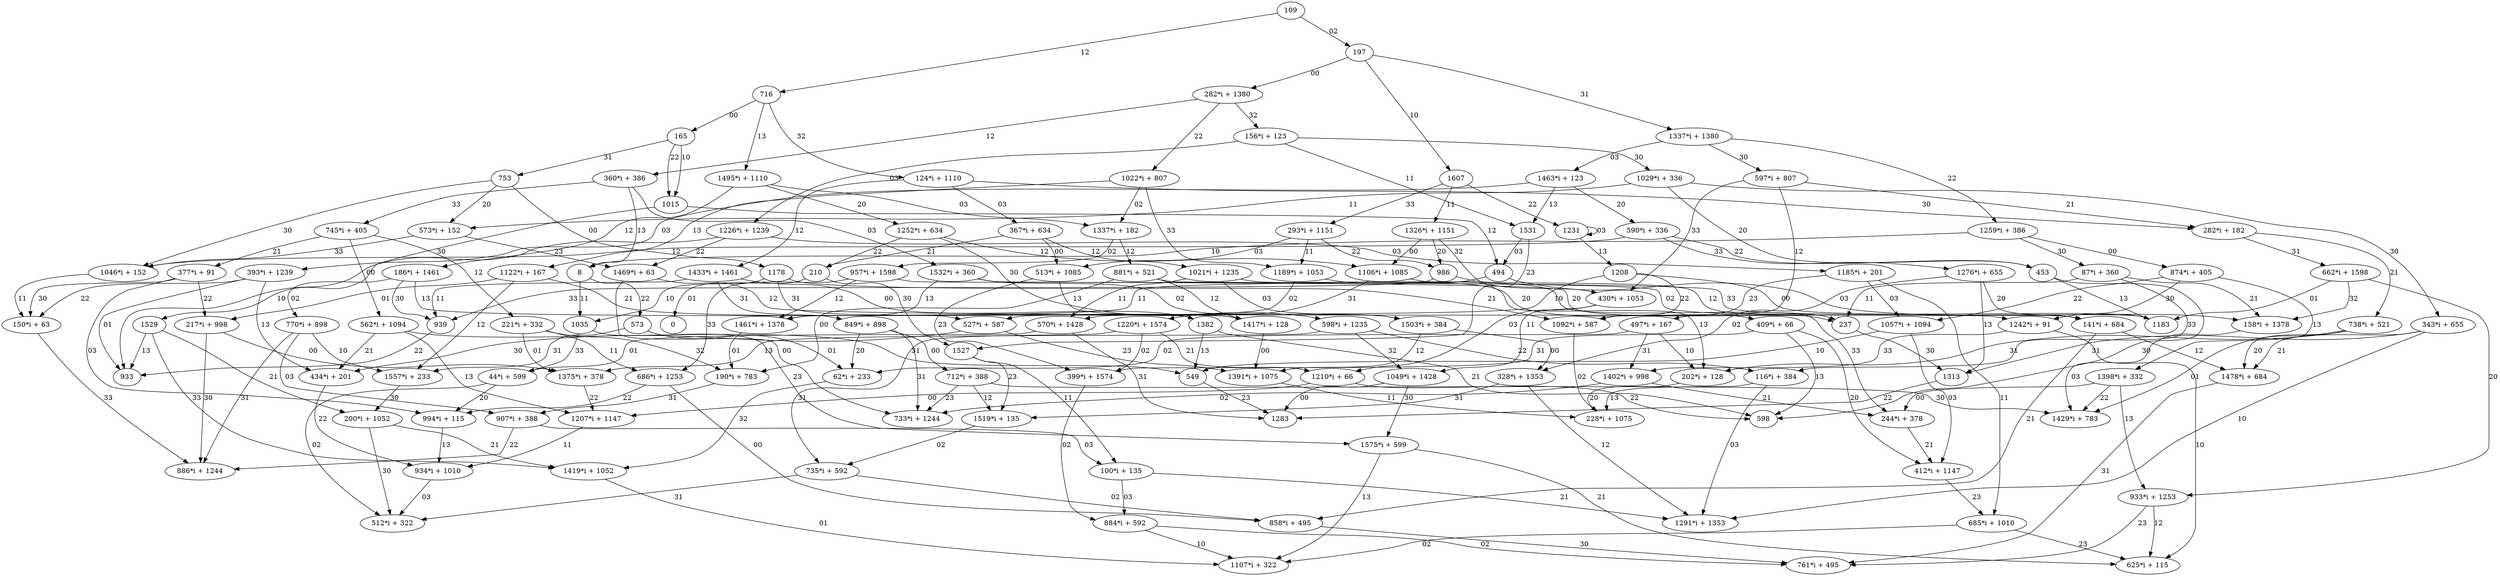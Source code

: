 digraph{
"109"->"197"[label="02"]
"109"->"716"[label="12"]
"197"->"282*i + 1380"[label="00"]
"197"->"1607"[label="10"]
"197"->"1337*i + 1380"[label="31"]
"716"->"165"[label="00"]
"716"->"1495*i + 1110"[label="13"]
"716"->"124*i + 1110"[label="32"]
"282*i + 1380"->"360*i + 386"[label="12"]
"282*i + 1380"->"1022*i + 807"[label="22"]
"282*i + 1380"->"156*i + 123"[label="32"]
"1607"->"1326*i + 1151"[label="11"]
"1607"->"1231"[label="22"]
"1607"->"293*i + 1151"[label="33"]
"1337*i + 1380"->"1463*i + 123"[label="03"]
"1337*i + 1380"->"1259*i + 386"[label="22"]
"1337*i + 1380"->"597*i + 807"[label="30"]
"165"->"1015"[label="10"]
"165"->"1015"[label="22"]
"165"->"753"[label="31"]
"1495*i + 1110"->"1337*i + 182"[label="03"]
"1495*i + 1110"->"186*i + 1461"[label="12"]
"1495*i + 1110"->"1252*i + 634"[label="20"]
"124*i + 1110"->"367*i + 634"[label="03"]
"124*i + 1110"->"1433*i + 1461"[label="12"]
"124*i + 1110"->"282*i + 182"[label="30"]
"360*i + 386"->"1532*i + 360"[label="03"]
"360*i + 386"->"8"[label="13"]
"360*i + 386"->"745*i + 405"[label="33"]
"1022*i + 807"->"1337*i + 182"[label="02"]
"1022*i + 807"->"1122*i + 167"[label="13"]
"1022*i + 807"->"1189*i + 1053"[label="33"]
"156*i + 123"->"1226*i + 1239"[label="03"]
"156*i + 123"->"1531"[label="11"]
"156*i + 123"->"1029*i + 336"[label="30"]
"1326*i + 1151"->"1106*i + 1085"[label="00"]
"1326*i + 1151"->"986"[label="20"]
"1326*i + 1151"->"430*i + 1053"[label="32"]
"1231"->"1231"[label="03"]
"1231"->"1208"[label="13"]
"293*i + 1151"->"513*i + 1085"[label="03"]
"293*i + 1151"->"1189*i + 1053"[label="11"]
"293*i + 1151"->"986"[label="22"]
"1463*i + 123"->"393*i + 1239"[label="03"]
"1463*i + 123"->"1531"[label="13"]
"1463*i + 123"->"590*i + 336"[label="20"]
"1259*i + 386"->"874*i + 405"[label="00"]
"1259*i + 386"->"8"[label="10"]
"1259*i + 386"->"87*i + 360"[label="30"]
"597*i + 807"->"497*i + 167"[label="12"]
"597*i + 807"->"282*i + 182"[label="21"]
"597*i + 807"->"430*i + 1053"[label="33"]
"1015"->"494"[label="12"]
"1015"->"1529"[label="30"]
"753"->"1178"[label="00"]
"753"->"573*i + 152"[label="20"]
"753"->"1046*i + 152"[label="30"]
"1337*i + 182"->"957*i + 1598"[label="02"]
"1337*i + 182"->"881*i + 521"[label="12"]
"186*i + 1461"->"770*i + 898"[label="02"]
"186*i + 1461"->"1382"[label="13"]
"186*i + 1461"->"939"[label="30"]
"1252*i + 634"->"1106*i + 1085"[label="12"]
"1252*i + 634"->"210"[label="22"]
"1252*i + 634"->"598*i + 1235"[label="30"]
"367*i + 634"->"513*i + 1085"[label="00"]
"367*i + 634"->"1021*i + 1235"[label="12"]
"367*i + 634"->"210"[label="21"]
"1433*i + 1461"->"1382"[label="00"]
"1433*i + 1461"->"939"[label="11"]
"1433*i + 1461"->"849*i + 898"[label="31"]
"282*i + 182"->"738*i + 521"[label="21"]
"282*i + 182"->"662*i + 1598"[label="31"]
"1532*i + 360"->"1503*i + 384"[label="02"]
"1532*i + 360"->"1461*i + 1378"[label="13"]
"1532*i + 360"->"237"[label="20"]
"8"->"1035"[label="11"]
"8"->"573"[label="22"]
"745*i + 405"->"562*i + 1094"[label="00"]
"745*i + 405"->"221*i + 332"[label="12"]
"745*i + 405"->"377*i + 91"[label="21"]
"1122*i + 167"->"217*i + 998"[label="01"]
"1122*i + 167"->"1557*i + 233"[label="12"]
"1122*i + 167"->"1417*i + 128"[label="21"]
"1189*i + 1053"->"570*i + 1428"[label="02"]
"1189*i + 1053"->"409*i + 66"[label="20"]
"1226*i + 1239"->"1185*i + 201"[label="03"]
"1226*i + 1239"->"933"[label="10"]
"1226*i + 1239"->"1469*i + 63"[label="22"]
"1531"->"494"[label="03"]
"1531"->"1527"[label="23"]
"1029*i + 336"->"573*i + 152"[label="11"]
"1029*i + 336"->"453"[label="20"]
"1029*i + 336"->"343*i + 655"[label="30"]
"1106*i + 1085"->"202*i + 128"[label="13"]
"1106*i + 1085"->"1220*i + 1574"[label="31"]
"986"->"237"[label="12"]
"986"->"939"[label="33"]
"430*i + 1053"->"1210*i + 66"[label="03"]
"430*i + 1053"->"1049*i + 1428"[label="11"]
"1208"->"1183"[label="00"]
"1208"->"527*i + 587"[label="10"]
"1208"->"1092*i + 587"[label="22"]
"513*i + 1085"->"1417*i + 128"[label="13"]
"513*i + 1085"->"399*i + 1574"[label="23"]
"393*i + 1239"->"933"[label="01"]
"393*i + 1239"->"434*i + 201"[label="13"]
"393*i + 1239"->"150*i + 63"[label="22"]
"590*i + 336"->"1046*i + 152"[label="12"]
"590*i + 336"->"453"[label="22"]
"590*i + 336"->"1276*i + 655"[label="33"]
"874*i + 405"->"1398*i + 332"[label="13"]
"874*i + 405"->"1057*i + 1094"[label="22"]
"874*i + 405"->"1242*i + 91"[label="30"]
"87*i + 360"->"237"[label="11"]
"87*i + 360"->"158*i + 1378"[label="21"]
"87*i + 360"->"116*i + 384"[label="33"]
"497*i + 167"->"62*i + 233"[label="02"]
"497*i + 167"->"202*i + 128"[label="10"]
"497*i + 167"->"1402*i + 998"[label="31"]
"494"->"158*i + 1378"[label="03"]
"494"->"1461*i + 1378"[label="11"]
"1529"->"933"[label="13"]
"1529"->"200*i + 1052"[label="21"]
"1529"->"1419*i + 1052"[label="33"]
"1178"->"1035"[label="10"]
"1178"->"1092*i + 587"[label="21"]
"1178"->"527*i + 587"[label="31"]
"573*i + 152"->"1469*i + 63"[label="23"]
"573*i + 152"->"1046*i + 152"[label="33"]
"1046*i + 152"->"150*i + 63"[label="11"]
"957*i + 1598"->"1183"[label="02"]
"957*i + 1598"->"1461*i + 1378"[label="12"]
"957*i + 1598"->"686*i + 1253"[label="33"]
"881*i + 521"->"190*i + 783"[label="00"]
"881*i + 521"->"1417*i + 128"[label="12"]
"881*i + 521"->"141*i + 684"[label="33"]
"770*i + 898"->"907*i + 388"[label="03"]
"770*i + 898"->"1557*i + 233"[label="10"]
"770*i + 898"->"886*i + 1244"[label="31"]
"1382"->"549"[label="13"]
"1382"->"598"[label="21"]
"939"->"933"[label="22"]
"210"->"0"[label="01"]
"210"->"1527"[label="30"]
"598*i + 1235"->"1375*i + 378"[label="13"]
"598*i + 1235"->"116*i + 384"[label="22"]
"598*i + 1235"->"1049*i + 1428"[label="32"]
"1021*i + 1235"->"1503*i + 384"[label="03"]
"1021*i + 1235"->"570*i + 1428"[label="11"]
"1021*i + 1235"->"244*i + 378"[label="33"]
"849*i + 898"->"712*i + 388"[label="00"]
"849*i + 898"->"62*i + 233"[label="20"]
"849*i + 898"->"733*i + 1244"[label="31"]
"738*i + 521"->"1429*i + 783"[label="01"]
"738*i + 521"->"1478*i + 684"[label="20"]
"738*i + 521"->"202*i + 128"[label="31"]
"662*i + 1598"->"1183"[label="01"]
"662*i + 1598"->"933*i + 1253"[label="20"]
"662*i + 1598"->"158*i + 1378"[label="32"]
"1503*i + 384"->"328*i + 1353"[label="00"]
"1503*i + 384"->"1391*i + 1075"[label="12"]
"1461*i + 1378"->"190*i + 783"[label="01"]
"237"->"1313"[label="30"]
"1035"->"1575*i + 599"[label="23"]
"1035"->"44*i + 599"[label="33"]
"573"->"62*i + 233"[label="01"]
"573"->"1557*i + 233"[label="31"]
"562*i + 1094"->"1207*i + 1147"[label="13"]
"562*i + 1094"->"434*i + 201"[label="21"]
"562*i + 1094"->"549"[label="31"]
"221*i + 332"->"1375*i + 378"[label="01"]
"221*i + 332"->"686*i + 1253"[label="11"]
"221*i + 332"->"190*i + 783"[label="32"]
"377*i + 91"->"994*i + 115"[label="03"]
"377*i + 91"->"217*i + 998"[label="22"]
"377*i + 91"->"150*i + 63"[label="30"]
"217*i + 998"->"1375*i + 378"[label="00"]
"217*i + 998"->"886*i + 1244"[label="30"]
"1557*i + 233"->"200*i + 1052"[label="30"]
"1417*i + 128"->"1391*i + 1075"[label="00"]
"570*i + 1428"->"44*i + 599"[label="01"]
"570*i + 1428"->"1283"[label="31"]
"409*i + 66"->"598"[label="13"]
"409*i + 66"->"412*i + 1147"[label="20"]
"409*i + 66"->"399*i + 1574"[label="31"]
"1185*i + 201"->"1057*i + 1094"[label="03"]
"1185*i + 201"->"685*i + 1010"[label="11"]
"1185*i + 201"->"1092*i + 587"[label="23"]
"1469*i + 63"->"733*i + 1244"[label="00"]
"1469*i + 63"->"1242*i + 91"[label="12"]
"1527"->"100*i + 135"[label="11"]
"1527"->"1519*i + 135"[label="23"]
"453"->"1183"[label="13"]
"453"->"598"[label="30"]
"343*i + 655"->"1291*i + 1353"[label="10"]
"343*i + 655"->"1478*i + 684"[label="21"]
"343*i + 655"->"1313"[label="31"]
"202*i + 128"->"228*i + 1075"[label="20"]
"1220*i + 1574"->"399*i + 1574"[label="02"]
"1220*i + 1574"->"1210*i + 66"[label="21"]
"1220*i + 1574"->"735*i + 592"[label="31"]
"1210*i + 66"->"1207*i + 1147"[label="00"]
"1210*i + 66"->"598"[label="22"]
"1049*i + 1428"->"1283"[label="00"]
"1049*i + 1428"->"1575*i + 599"[label="30"]
"527*i + 587"->"1391*i + 1075"[label="23"]
"527*i + 587"->"434*i + 201"[label="30"]
"1092*i + 587"->"228*i + 1075"[label="02"]
"399*i + 1574"->"884*i + 592"[label="02"]
"434*i + 201"->"934*i + 1010"[label="22"]
"150*i + 63"->"886*i + 1244"[label="33"]
"1276*i + 655"->"328*i + 1353"[label="02"]
"1276*i + 655"->"1313"[label="13"]
"1276*i + 655"->"141*i + 684"[label="20"]
"1398*i + 332"->"244*i + 378"[label="00"]
"1398*i + 332"->"933*i + 1253"[label="13"]
"1398*i + 332"->"1429*i + 783"[label="22"]
"1057*i + 1094"->"412*i + 1147"[label="03"]
"1057*i + 1094"->"549"[label="10"]
"1242*i + 91"->"625*i + 115"[label="10"]
"1242*i + 91"->"1402*i + 998"[label="33"]
"158*i + 1378"->"1429*i + 783"[label="03"]
"116*i + 384"->"1291*i + 1353"[label="03"]
"116*i + 384"->"228*i + 1075"[label="13"]
"62*i + 233"->"1419*i + 1052"[label="32"]
"1402*i + 998"->"733*i + 1244"[label="02"]
"1402*i + 998"->"244*i + 378"[label="21"]
"200*i + 1052"->"1419*i + 1052"[label="21"]
"200*i + 1052"->"512*i + 322"[label="30"]
"1419*i + 1052"->"1107*i + 322"[label="01"]
"686*i + 1253"->"858*i + 495"[label="00"]
"686*i + 1253"->"994*i + 115"[label="22"]
"190*i + 783"->"907*i + 388"[label="31"]
"141*i + 684"->"1478*i + 684"[label="12"]
"141*i + 684"->"858*i + 495"[label="21"]
"907*i + 388"->"100*i + 135"[label="03"]
"907*i + 388"->"886*i + 1244"[label="22"]
"549"->"1283"[label="23"]
"1375*i + 378"->"1207*i + 1147"[label="22"]
"244*i + 378"->"412*i + 1147"[label="21"]
"712*i + 388"->"1519*i + 135"[label="12"]
"712*i + 388"->"733*i + 1244"[label="23"]
"712*i + 388"->"1429*i + 783"[label="30"]
"1478*i + 684"->"761*i + 495"[label="31"]
"933*i + 1253"->"625*i + 115"[label="12"]
"933*i + 1253"->"761*i + 495"[label="23"]
"328*i + 1353"->"1291*i + 1353"[label="12"]
"328*i + 1353"->"1519*i + 135"[label="31"]
"1391*i + 1075"->"228*i + 1075"[label="11"]
"1313"->"1283"[label="22"]
"1575*i + 599"->"1107*i + 322"[label="13"]
"1575*i + 599"->"625*i + 115"[label="21"]
"44*i + 599"->"512*i + 322"[label="02"]
"44*i + 599"->"994*i + 115"[label="20"]
"1207*i + 1147"->"934*i + 1010"[label="11"]
"994*i + 115"->"934*i + 1010"[label="13"]
"412*i + 1147"->"685*i + 1010"[label="23"]
"685*i + 1010"->"1107*i + 322"[label="02"]
"685*i + 1010"->"625*i + 115"[label="23"]
"100*i + 135"->"884*i + 592"[label="03"]
"100*i + 135"->"1291*i + 1353"[label="21"]
"1519*i + 135"->"735*i + 592"[label="02"]
"735*i + 592"->"858*i + 495"[label="02"]
"735*i + 592"->"512*i + 322"[label="31"]
"884*i + 592"->"761*i + 495"[label="02"]
"884*i + 592"->"1107*i + 322"[label="10"]
"934*i + 1010"->"512*i + 322"[label="03"]
"858*i + 495"->"761*i + 495"[label="30"]
}